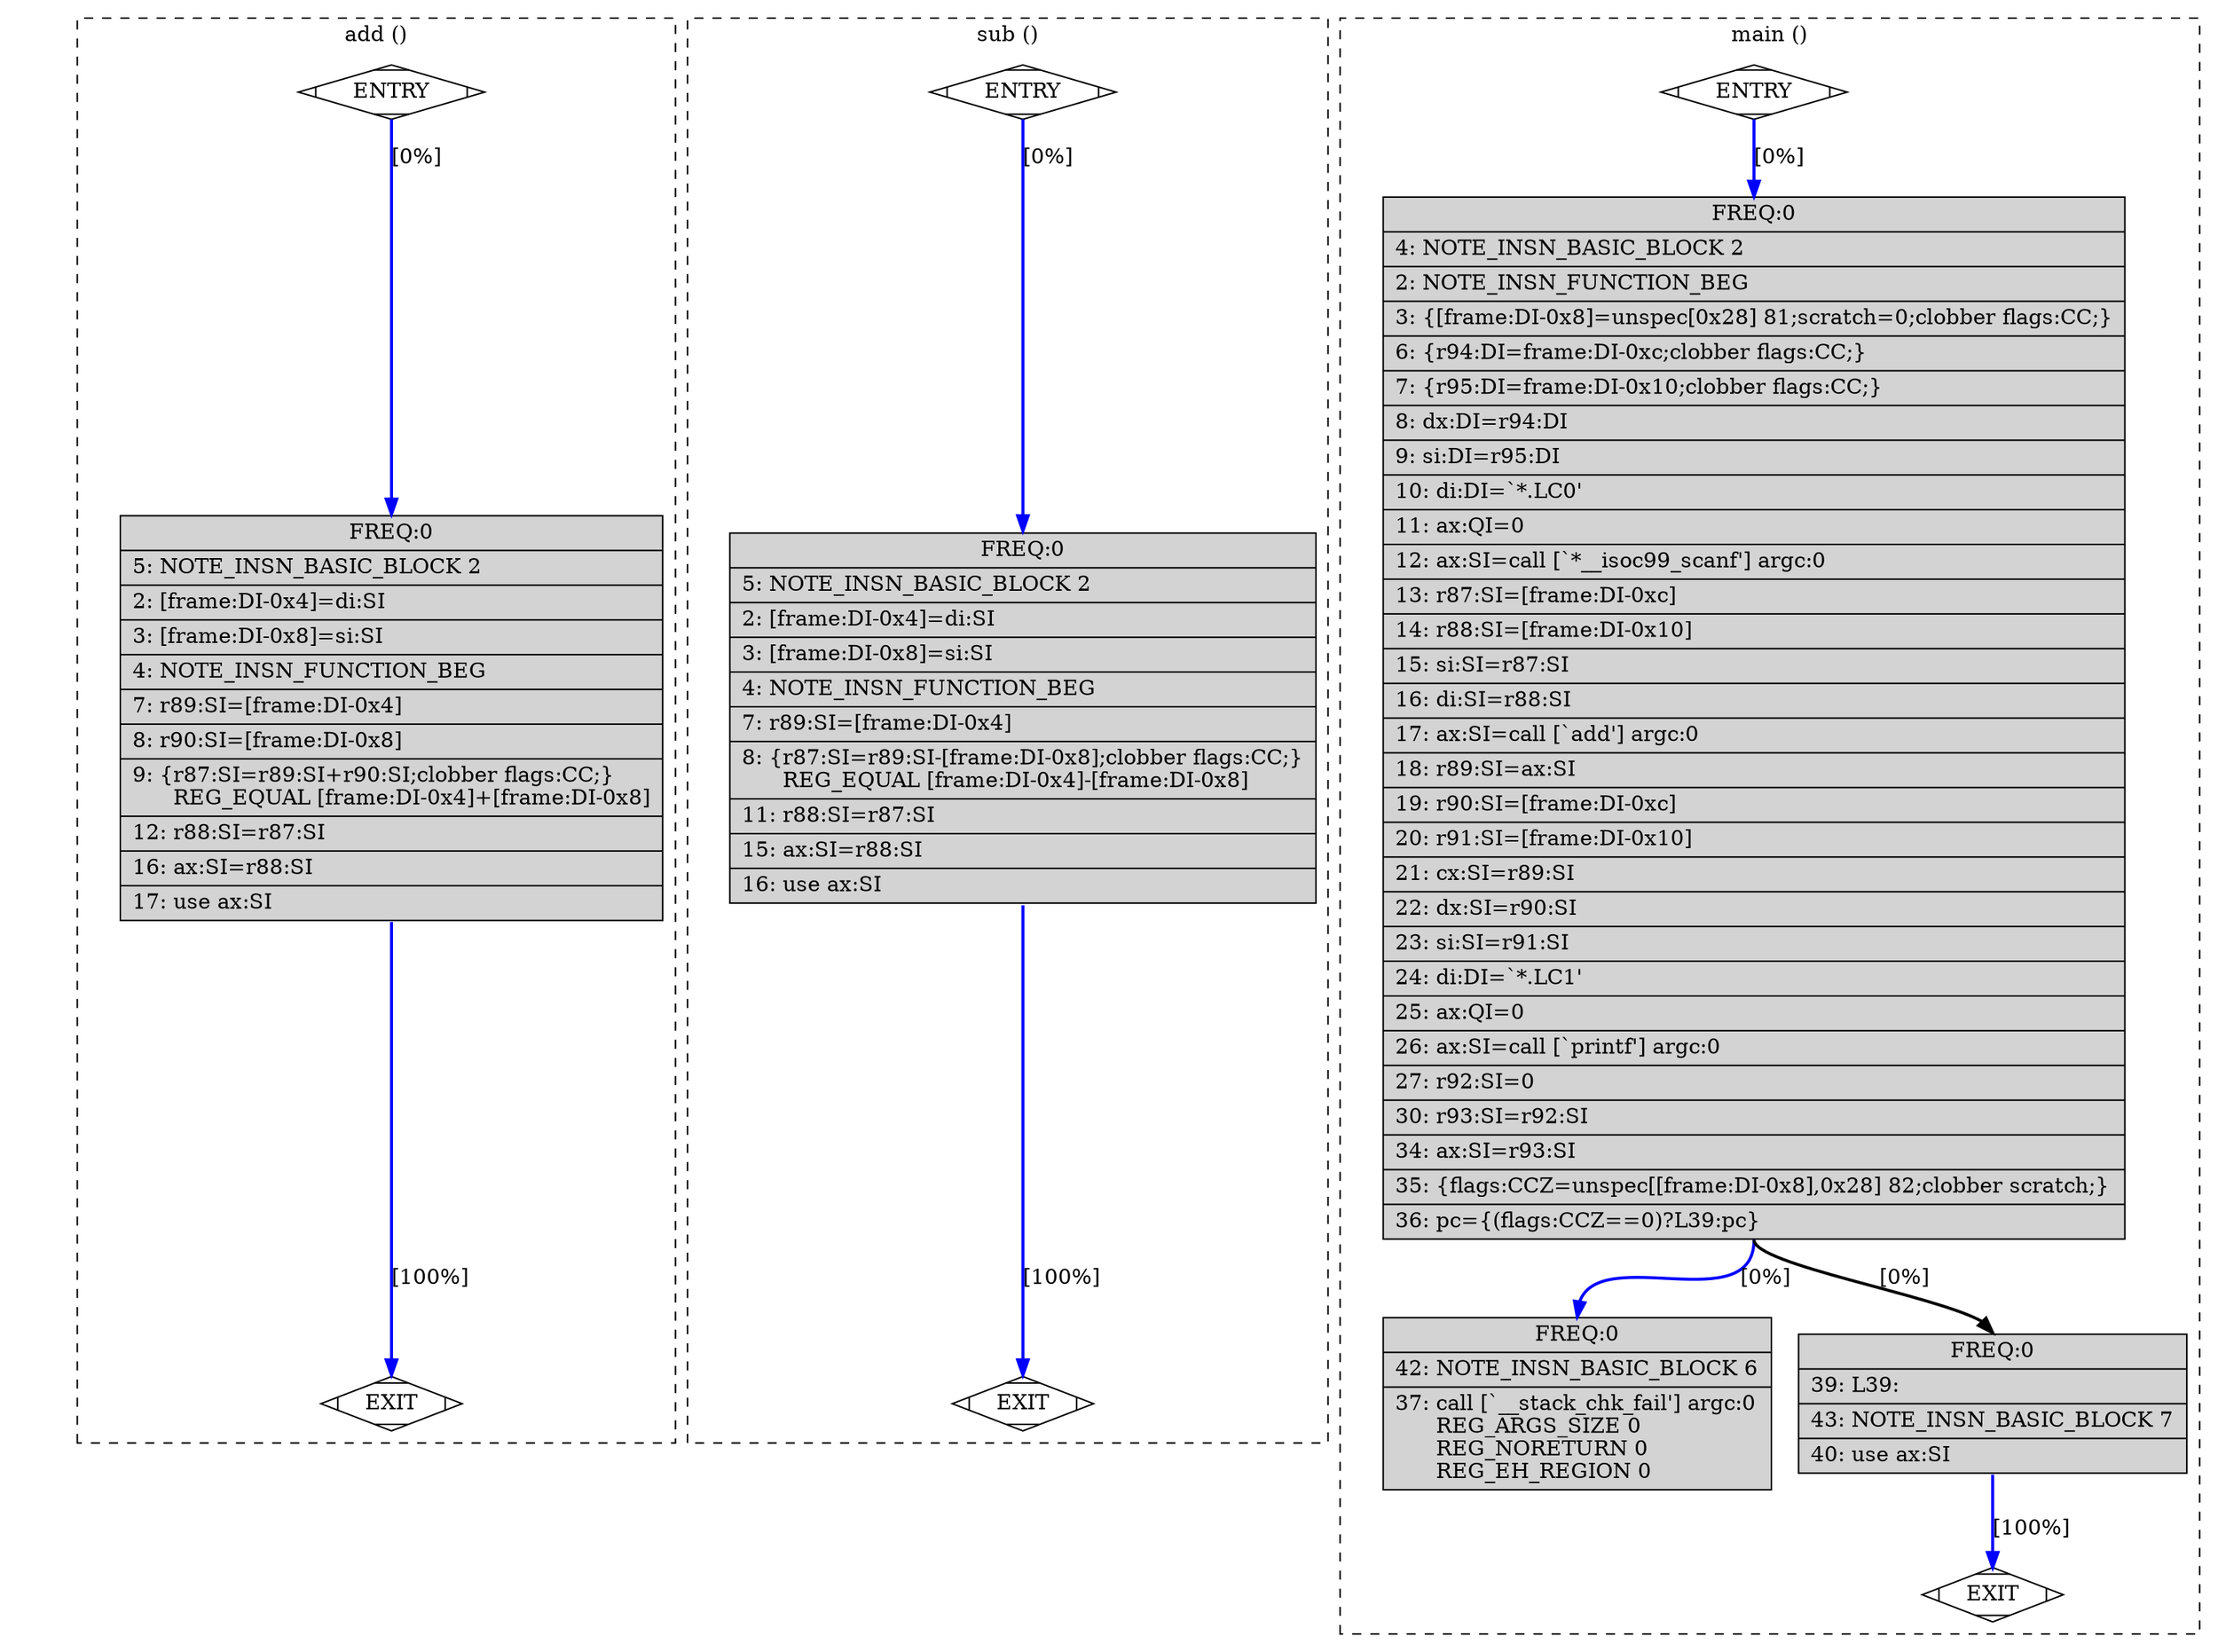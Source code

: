 digraph "main.c.230r.vregs" {
overlap=false;
subgraph "cluster_add" {
	style="dashed";
	color="black";
	label="add ()";
	fn_0_basic_block_0 [shape=Mdiamond,style=filled,fillcolor=white,label="ENTRY"];

	fn_0_basic_block_1 [shape=Mdiamond,style=filled,fillcolor=white,label="EXIT"];

	fn_0_basic_block_2 [shape=record,style=filled,fillcolor=lightgrey,label="{ FREQ:0 |\ \ \ \ 5:\ NOTE_INSN_BASIC_BLOCK\ 2\l\
|\ \ \ \ 2:\ [frame:DI-0x4]=di:SI\l\
|\ \ \ \ 3:\ [frame:DI-0x8]=si:SI\l\
|\ \ \ \ 4:\ NOTE_INSN_FUNCTION_BEG\l\
|\ \ \ \ 7:\ r89:SI=[frame:DI-0x4]\l\
|\ \ \ \ 8:\ r90:SI=[frame:DI-0x8]\l\
|\ \ \ \ 9:\ \{r87:SI=r89:SI+r90:SI;clobber\ flags:CC;\}\l\
\ \ \ \ \ \ REG_EQUAL\ [frame:DI-0x4]+[frame:DI-0x8]\l\
|\ \ \ 12:\ r88:SI=r87:SI\l\
|\ \ \ 16:\ ax:SI=r88:SI\l\
|\ \ \ 17:\ use\ ax:SI\l\
}"];

	fn_0_basic_block_0:s -> fn_0_basic_block_2:n [style="solid,bold",color=blue,weight=100,constraint=true, label="[0%]"];
	fn_0_basic_block_2:s -> fn_0_basic_block_1:n [style="solid,bold",color=blue,weight=100,constraint=true, label="[100%]"];
	fn_0_basic_block_0:s -> fn_0_basic_block_1:n [style="invis",constraint=true];
}
subgraph "cluster_sub" {
	style="dashed";
	color="black";
	label="sub ()";
	fn_1_basic_block_0 [shape=Mdiamond,style=filled,fillcolor=white,label="ENTRY"];

	fn_1_basic_block_1 [shape=Mdiamond,style=filled,fillcolor=white,label="EXIT"];

	fn_1_basic_block_2 [shape=record,style=filled,fillcolor=lightgrey,label="{ FREQ:0 |\ \ \ \ 5:\ NOTE_INSN_BASIC_BLOCK\ 2\l\
|\ \ \ \ 2:\ [frame:DI-0x4]=di:SI\l\
|\ \ \ \ 3:\ [frame:DI-0x8]=si:SI\l\
|\ \ \ \ 4:\ NOTE_INSN_FUNCTION_BEG\l\
|\ \ \ \ 7:\ r89:SI=[frame:DI-0x4]\l\
|\ \ \ \ 8:\ \{r87:SI=r89:SI-[frame:DI-0x8];clobber\ flags:CC;\}\l\
\ \ \ \ \ \ REG_EQUAL\ [frame:DI-0x4]-[frame:DI-0x8]\l\
|\ \ \ 11:\ r88:SI=r87:SI\l\
|\ \ \ 15:\ ax:SI=r88:SI\l\
|\ \ \ 16:\ use\ ax:SI\l\
}"];

	fn_1_basic_block_0:s -> fn_1_basic_block_2:n [style="solid,bold",color=blue,weight=100,constraint=true, label="[0%]"];
	fn_1_basic_block_2:s -> fn_1_basic_block_1:n [style="solid,bold",color=blue,weight=100,constraint=true, label="[100%]"];
	fn_1_basic_block_0:s -> fn_1_basic_block_1:n [style="invis",constraint=true];
}
subgraph "cluster_main" {
	style="dashed";
	color="black";
	label="main ()";
	fn_2_basic_block_0 [shape=Mdiamond,style=filled,fillcolor=white,label="ENTRY"];

	fn_2_basic_block_1 [shape=Mdiamond,style=filled,fillcolor=white,label="EXIT"];

	fn_2_basic_block_2 [shape=record,style=filled,fillcolor=lightgrey,label="{ FREQ:0 |\ \ \ \ 4:\ NOTE_INSN_BASIC_BLOCK\ 2\l\
|\ \ \ \ 2:\ NOTE_INSN_FUNCTION_BEG\l\
|\ \ \ \ 3:\ \{[frame:DI-0x8]=unspec[0x28]\ 81;scratch=0;clobber\ flags:CC;\}\l\
|\ \ \ \ 6:\ \{r94:DI=frame:DI-0xc;clobber\ flags:CC;\}\l\
|\ \ \ \ 7:\ \{r95:DI=frame:DI-0x10;clobber\ flags:CC;\}\l\
|\ \ \ \ 8:\ dx:DI=r94:DI\l\
|\ \ \ \ 9:\ si:DI=r95:DI\l\
|\ \ \ 10:\ di:DI=`*.LC0'\l\
|\ \ \ 11:\ ax:QI=0\l\
|\ \ \ 12:\ ax:SI=call\ [`*__isoc99_scanf']\ argc:0\l\
|\ \ \ 13:\ r87:SI=[frame:DI-0xc]\l\
|\ \ \ 14:\ r88:SI=[frame:DI-0x10]\l\
|\ \ \ 15:\ si:SI=r87:SI\l\
|\ \ \ 16:\ di:SI=r88:SI\l\
|\ \ \ 17:\ ax:SI=call\ [`add']\ argc:0\l\
|\ \ \ 18:\ r89:SI=ax:SI\l\
|\ \ \ 19:\ r90:SI=[frame:DI-0xc]\l\
|\ \ \ 20:\ r91:SI=[frame:DI-0x10]\l\
|\ \ \ 21:\ cx:SI=r89:SI\l\
|\ \ \ 22:\ dx:SI=r90:SI\l\
|\ \ \ 23:\ si:SI=r91:SI\l\
|\ \ \ 24:\ di:DI=`*.LC1'\l\
|\ \ \ 25:\ ax:QI=0\l\
|\ \ \ 26:\ ax:SI=call\ [`printf']\ argc:0\l\
|\ \ \ 27:\ r92:SI=0\l\
|\ \ \ 30:\ r93:SI=r92:SI\l\
|\ \ \ 34:\ ax:SI=r93:SI\l\
|\ \ \ 35:\ \{flags:CCZ=unspec[[frame:DI-0x8],0x28]\ 82;clobber\ scratch;\}\l\
|\ \ \ 36:\ pc=\{(flags:CCZ==0)?L39:pc\}\l\
}"];

	fn_2_basic_block_6 [shape=record,style=filled,fillcolor=lightgrey,label="{ FREQ:0 |\ \ \ 42:\ NOTE_INSN_BASIC_BLOCK\ 6\l\
|\ \ \ 37:\ call\ [`__stack_chk_fail']\ argc:0\l\
\ \ \ \ \ \ REG_ARGS_SIZE\ 0\l\
\ \ \ \ \ \ REG_NORETURN\ 0\l\
\ \ \ \ \ \ REG_EH_REGION\ 0\l\
}"];

	fn_2_basic_block_7 [shape=record,style=filled,fillcolor=lightgrey,label="{ FREQ:0 |\ \ \ 39:\ L39:\l\
|\ \ \ 43:\ NOTE_INSN_BASIC_BLOCK\ 7\l\
|\ \ \ 40:\ use\ ax:SI\l\
}"];

	fn_2_basic_block_0:s -> fn_2_basic_block_2:n [style="solid,bold",color=blue,weight=100,constraint=true, label="[0%]"];
	fn_2_basic_block_2:s -> fn_2_basic_block_7:n [style="solid,bold",color=black,weight=10,constraint=true, label="[0%]"];
	fn_2_basic_block_2:s -> fn_2_basic_block_6:n [style="solid,bold",color=blue,weight=100,constraint=true, label="[0%]"];
	fn_2_basic_block_7:s -> fn_2_basic_block_1:n [style="solid,bold",color=blue,weight=100,constraint=true, label="[100%]"];
	fn_2_basic_block_0:s -> fn_2_basic_block_1:n [style="invis",constraint=true];
}
}
